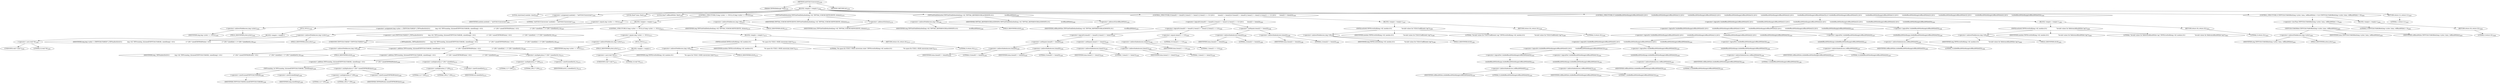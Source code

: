 digraph "initYCbCrConversion" {  
"59996" [label = <(METHOD,initYCbCrConversion)<SUB>2559</SUB>> ]
"59997" [label = <(PARAM,TIFFRGBAImage *img)<SUB>2559</SUB>> ]
"59998" [label = <(BLOCK,&lt;empty&gt;,&lt;empty&gt;)<SUB>2560</SUB>> ]
"59999" [label = <(LOCAL,constchar[] module: char[])<SUB>2561</SUB>> ]
"60000" [label = <(&lt;operator&gt;.assignment,module[] = &quot;initYCbCrConversion&quot;)<SUB>2561</SUB>> ]
"60001" [label = <(IDENTIFIER,module,module[] = &quot;initYCbCrConversion&quot;)<SUB>2561</SUB>> ]
"60002" [label = <(LITERAL,&quot;initYCbCrConversion&quot;,module[] = &quot;initYCbCrConversion&quot;)<SUB>2561</SUB>> ]
"60003" [label = <(LOCAL,float* luma: float)<SUB>2563</SUB>> ]
"60004" [label = <(LOCAL,float* refBlackWhite: float)<SUB>2563</SUB>> ]
"60005" [label = <(CONTROL_STRUCTURE,if (img-&gt;ycbcr == NULL),if (img-&gt;ycbcr == NULL))<SUB>2565</SUB>> ]
"60006" [label = <(&lt;operator&gt;.equals,img-&gt;ycbcr == NULL)<SUB>2565</SUB>> ]
"60007" [label = <(&lt;operator&gt;.indirectFieldAccess,img-&gt;ycbcr)<SUB>2565</SUB>> ]
"60008" [label = <(IDENTIFIER,img,img-&gt;ycbcr == NULL)<SUB>2565</SUB>> ]
"60009" [label = <(FIELD_IDENTIFIER,ycbcr,ycbcr)<SUB>2565</SUB>> ]
"60010" [label = <(NULL,NULL)<SUB>2565</SUB>> ]
"60011" [label = <(BLOCK,&lt;empty&gt;,&lt;empty&gt;)> ]
"60012" [label = <(&lt;operator&gt;.cast,(void *)0)<SUB>2565</SUB>> ]
"60013" [label = <(UNKNOWN,void *,void *)<SUB>2565</SUB>> ]
"60014" [label = <(LITERAL,0,(void *)0)<SUB>2565</SUB>> ]
"60015" [label = <(BLOCK,&lt;empty&gt;,&lt;empty&gt;)<SUB>2566</SUB>> ]
"60016" [label = <(&lt;operator&gt;.assignment,img-&gt;ycbcr = (TIFFYCbCrToRGB *)_TIFFmallocExt(\012            img-&gt;tif, TIFFroundup_32(sizeof(TIFFYCbCrToRGB), sizeof(long)) +\012                          4 * 256 * sizeof(TIFFRGBValue) +\012                          2 * 256 * sizeof(int) + 3 * 256 * sizeof(int32_t)))<SUB>2567</SUB>> ]
"60017" [label = <(&lt;operator&gt;.indirectFieldAccess,img-&gt;ycbcr)<SUB>2567</SUB>> ]
"60018" [label = <(IDENTIFIER,img,img-&gt;ycbcr = (TIFFYCbCrToRGB *)_TIFFmallocExt(\012            img-&gt;tif, TIFFroundup_32(sizeof(TIFFYCbCrToRGB), sizeof(long)) +\012                          4 * 256 * sizeof(TIFFRGBValue) +\012                          2 * 256 * sizeof(int) + 3 * 256 * sizeof(int32_t)))<SUB>2567</SUB>> ]
"60019" [label = <(FIELD_IDENTIFIER,ycbcr,ycbcr)<SUB>2567</SUB>> ]
"60020" [label = <(&lt;operator&gt;.cast,(TIFFYCbCrToRGB *)_TIFFmallocExt(\012            img-&gt;tif, TIFFroundup_32(sizeof(TIFFYCbCrToRGB), sizeof(long)) +\012                          4 * 256 * sizeof(TIFFRGBValue) +\012                          2 * 256 * sizeof(int) + 3 * 256 * sizeof(int32_t)))<SUB>2567</SUB>> ]
"60021" [label = <(UNKNOWN,TIFFYCbCrToRGB *,TIFFYCbCrToRGB *)<SUB>2567</SUB>> ]
"60022" [label = <(_TIFFmallocExt,_TIFFmallocExt(\012            img-&gt;tif, TIFFroundup_32(sizeof(TIFFYCbCrToRGB), sizeof(long)) +\012                          4 * 256 * sizeof(TIFFRGBValue) +\012                          2 * 256 * sizeof(int) + 3 * 256 * sizeof(int32_t)))<SUB>2567</SUB>> ]
"60023" [label = <(&lt;operator&gt;.indirectFieldAccess,img-&gt;tif)<SUB>2568</SUB>> ]
"60024" [label = <(IDENTIFIER,img,_TIFFmallocExt(\012            img-&gt;tif, TIFFroundup_32(sizeof(TIFFYCbCrToRGB), sizeof(long)) +\012                          4 * 256 * sizeof(TIFFRGBValue) +\012                          2 * 256 * sizeof(int) + 3 * 256 * sizeof(int32_t)))<SUB>2568</SUB>> ]
"60025" [label = <(FIELD_IDENTIFIER,tif,tif)<SUB>2568</SUB>> ]
"60026" [label = <(&lt;operator&gt;.addition,TIFFroundup_32(sizeof(TIFFYCbCrToRGB), sizeof(long)) +\012                          4 * 256 * sizeof(TIFFRGBValue) +\012                          2 * 256 * sizeof(int) + 3 * 256 * sizeof(int32_t))<SUB>2568</SUB>> ]
"60027" [label = <(&lt;operator&gt;.addition,TIFFroundup_32(sizeof(TIFFYCbCrToRGB), sizeof(long)) +\012                          4 * 256 * sizeof(TIFFRGBValue) +\012                          2 * 256 * sizeof(int))<SUB>2568</SUB>> ]
"60028" [label = <(&lt;operator&gt;.addition,TIFFroundup_32(sizeof(TIFFYCbCrToRGB), sizeof(long)) +\012                          4 * 256 * sizeof(TIFFRGBValue))<SUB>2568</SUB>> ]
"60029" [label = <(TIFFroundup_32,TIFFroundup_32(sizeof(TIFFYCbCrToRGB), sizeof(long)))<SUB>2568</SUB>> ]
"60030" [label = <(&lt;operator&gt;.sizeOf,sizeof(TIFFYCbCrToRGB))<SUB>2568</SUB>> ]
"60031" [label = <(IDENTIFIER,TIFFYCbCrToRGB,sizeof(TIFFYCbCrToRGB))<SUB>2568</SUB>> ]
"60032" [label = <(&lt;operator&gt;.sizeOf,sizeof(long))<SUB>2568</SUB>> ]
"60033" [label = <(IDENTIFIER,long,sizeof(long))<SUB>2568</SUB>> ]
"60034" [label = <(&lt;operator&gt;.multiplication,4 * 256 * sizeof(TIFFRGBValue))<SUB>2569</SUB>> ]
"60035" [label = <(&lt;operator&gt;.multiplication,4 * 256)<SUB>2569</SUB>> ]
"60036" [label = <(LITERAL,4,4 * 256)<SUB>2569</SUB>> ]
"60037" [label = <(LITERAL,256,4 * 256)<SUB>2569</SUB>> ]
"60038" [label = <(&lt;operator&gt;.sizeOf,sizeof(TIFFRGBValue))<SUB>2569</SUB>> ]
"60039" [label = <(IDENTIFIER,TIFFRGBValue,sizeof(TIFFRGBValue))<SUB>2569</SUB>> ]
"60040" [label = <(&lt;operator&gt;.multiplication,2 * 256 * sizeof(int))<SUB>2570</SUB>> ]
"60041" [label = <(&lt;operator&gt;.multiplication,2 * 256)<SUB>2570</SUB>> ]
"60042" [label = <(LITERAL,2,2 * 256)<SUB>2570</SUB>> ]
"60043" [label = <(LITERAL,256,2 * 256)<SUB>2570</SUB>> ]
"60044" [label = <(&lt;operator&gt;.sizeOf,sizeof(int))<SUB>2570</SUB>> ]
"60045" [label = <(IDENTIFIER,int,sizeof(int))<SUB>2570</SUB>> ]
"60046" [label = <(&lt;operator&gt;.multiplication,3 * 256 * sizeof(int32_t))<SUB>2570</SUB>> ]
"60047" [label = <(&lt;operator&gt;.multiplication,3 * 256)<SUB>2570</SUB>> ]
"60048" [label = <(LITERAL,3,3 * 256)<SUB>2570</SUB>> ]
"60049" [label = <(LITERAL,256,3 * 256)<SUB>2570</SUB>> ]
"60050" [label = <(&lt;operator&gt;.sizeOf,sizeof(int32_t))<SUB>2570</SUB>> ]
"60051" [label = <(IDENTIFIER,int32_t,sizeof(int32_t))<SUB>2570</SUB>> ]
"60052" [label = <(CONTROL_STRUCTURE,if (img-&gt;ycbcr == NULL),if (img-&gt;ycbcr == NULL))<SUB>2571</SUB>> ]
"60053" [label = <(&lt;operator&gt;.equals,img-&gt;ycbcr == NULL)<SUB>2571</SUB>> ]
"60054" [label = <(&lt;operator&gt;.indirectFieldAccess,img-&gt;ycbcr)<SUB>2571</SUB>> ]
"60055" [label = <(IDENTIFIER,img,img-&gt;ycbcr == NULL)<SUB>2571</SUB>> ]
"60056" [label = <(FIELD_IDENTIFIER,ycbcr,ycbcr)<SUB>2571</SUB>> ]
"60057" [label = <(NULL,NULL)<SUB>2571</SUB>> ]
"60058" [label = <(BLOCK,&lt;empty&gt;,&lt;empty&gt;)> ]
"60059" [label = <(&lt;operator&gt;.cast,(void *)0)<SUB>2571</SUB>> ]
"60060" [label = <(UNKNOWN,void *,void *)<SUB>2571</SUB>> ]
"60061" [label = <(LITERAL,0,(void *)0)<SUB>2571</SUB>> ]
"60062" [label = <(BLOCK,&lt;empty&gt;,&lt;empty&gt;)<SUB>2572</SUB>> ]
"60063" [label = <(TIFFErrorExtR,TIFFErrorExtR(img-&gt;tif, module,\012                          &quot;No space for YCbCr-&gt;RGB conversion state&quot;))<SUB>2573</SUB>> ]
"60064" [label = <(&lt;operator&gt;.indirectFieldAccess,img-&gt;tif)<SUB>2573</SUB>> ]
"60065" [label = <(IDENTIFIER,img,TIFFErrorExtR(img-&gt;tif, module,\012                          &quot;No space for YCbCr-&gt;RGB conversion state&quot;))<SUB>2573</SUB>> ]
"60066" [label = <(FIELD_IDENTIFIER,tif,tif)<SUB>2573</SUB>> ]
"60067" [label = <(IDENTIFIER,module,TIFFErrorExtR(img-&gt;tif, module,\012                          &quot;No space for YCbCr-&gt;RGB conversion state&quot;))<SUB>2573</SUB>> ]
"60068" [label = <(LITERAL,&quot;No space for YCbCr-&gt;RGB conversion state&quot;,TIFFErrorExtR(img-&gt;tif, module,\012                          &quot;No space for YCbCr-&gt;RGB conversion state&quot;))<SUB>2574</SUB>> ]
"60069" [label = <(RETURN,return (0);,return (0);)<SUB>2575</SUB>> ]
"60070" [label = <(LITERAL,0,return (0);)<SUB>2575</SUB>> ]
"60071" [label = <(TIFFGetFieldDefaulted,TIFFGetFieldDefaulted(img-&gt;tif, TIFFTAG_YCBCRCOEFFICIENTS, &amp;luma))<SUB>2579</SUB>> ]
"60072" [label = <(&lt;operator&gt;.indirectFieldAccess,img-&gt;tif)<SUB>2579</SUB>> ]
"60073" [label = <(IDENTIFIER,img,TIFFGetFieldDefaulted(img-&gt;tif, TIFFTAG_YCBCRCOEFFICIENTS, &amp;luma))<SUB>2579</SUB>> ]
"60074" [label = <(FIELD_IDENTIFIER,tif,tif)<SUB>2579</SUB>> ]
"60075" [label = <(IDENTIFIER,TIFFTAG_YCBCRCOEFFICIENTS,TIFFGetFieldDefaulted(img-&gt;tif, TIFFTAG_YCBCRCOEFFICIENTS, &amp;luma))<SUB>2579</SUB>> ]
"60076" [label = <(&lt;operator&gt;.addressOf,&amp;luma)<SUB>2579</SUB>> ]
"60077" [label = <(IDENTIFIER,luma,TIFFGetFieldDefaulted(img-&gt;tif, TIFFTAG_YCBCRCOEFFICIENTS, &amp;luma))<SUB>2579</SUB>> ]
"60078" [label = <(TIFFGetFieldDefaulted,TIFFGetFieldDefaulted(img-&gt;tif, TIFFTAG_REFERENCEBLACKWHITE,\012                          &amp;refBlackWhite))<SUB>2580</SUB>> ]
"60079" [label = <(&lt;operator&gt;.indirectFieldAccess,img-&gt;tif)<SUB>2580</SUB>> ]
"60080" [label = <(IDENTIFIER,img,TIFFGetFieldDefaulted(img-&gt;tif, TIFFTAG_REFERENCEBLACKWHITE,\012                          &amp;refBlackWhite))<SUB>2580</SUB>> ]
"60081" [label = <(FIELD_IDENTIFIER,tif,tif)<SUB>2580</SUB>> ]
"60082" [label = <(IDENTIFIER,TIFFTAG_REFERENCEBLACKWHITE,TIFFGetFieldDefaulted(img-&gt;tif, TIFFTAG_REFERENCEBLACKWHITE,\012                          &amp;refBlackWhite))<SUB>2580</SUB>> ]
"60083" [label = <(&lt;operator&gt;.addressOf,&amp;refBlackWhite)<SUB>2581</SUB>> ]
"60084" [label = <(IDENTIFIER,refBlackWhite,TIFFGetFieldDefaulted(img-&gt;tif, TIFFTAG_REFERENCEBLACKWHITE,\012                          &amp;refBlackWhite))<SUB>2581</SUB>> ]
"60085" [label = <(CONTROL_STRUCTURE,if (luma[0] != luma[0] || luma[1] != luma[1] || luma[1] == 0.0 ||\012        luma[2] != luma[2]),if (luma[0] != luma[0] || luma[1] != luma[1] || luma[1] == 0.0 ||\012        luma[2] != luma[2]))<SUB>2585</SUB>> ]
"60086" [label = <(&lt;operator&gt;.logicalOr,luma[0] != luma[0] || luma[1] != luma[1] || luma[1] == 0.0 ||\012        luma[2] != luma[2])<SUB>2585</SUB>> ]
"60087" [label = <(&lt;operator&gt;.logicalOr,luma[0] != luma[0] || luma[1] != luma[1] || luma[1] == 0.0)<SUB>2585</SUB>> ]
"60088" [label = <(&lt;operator&gt;.logicalOr,luma[0] != luma[0] || luma[1] != luma[1])<SUB>2585</SUB>> ]
"60089" [label = <(&lt;operator&gt;.notEquals,luma[0] != luma[0])<SUB>2585</SUB>> ]
"60090" [label = <(&lt;operator&gt;.indirectIndexAccess,luma[0])<SUB>2585</SUB>> ]
"60091" [label = <(IDENTIFIER,luma,luma[0] != luma[0])<SUB>2585</SUB>> ]
"60092" [label = <(LITERAL,0,luma[0] != luma[0])<SUB>2585</SUB>> ]
"60093" [label = <(&lt;operator&gt;.indirectIndexAccess,luma[0])<SUB>2585</SUB>> ]
"60094" [label = <(IDENTIFIER,luma,luma[0] != luma[0])<SUB>2585</SUB>> ]
"60095" [label = <(LITERAL,0,luma[0] != luma[0])<SUB>2585</SUB>> ]
"60096" [label = <(&lt;operator&gt;.notEquals,luma[1] != luma[1])<SUB>2585</SUB>> ]
"60097" [label = <(&lt;operator&gt;.indirectIndexAccess,luma[1])<SUB>2585</SUB>> ]
"60098" [label = <(IDENTIFIER,luma,luma[1] != luma[1])<SUB>2585</SUB>> ]
"60099" [label = <(LITERAL,1,luma[1] != luma[1])<SUB>2585</SUB>> ]
"60100" [label = <(&lt;operator&gt;.indirectIndexAccess,luma[1])<SUB>2585</SUB>> ]
"60101" [label = <(IDENTIFIER,luma,luma[1] != luma[1])<SUB>2585</SUB>> ]
"60102" [label = <(LITERAL,1,luma[1] != luma[1])<SUB>2585</SUB>> ]
"60103" [label = <(&lt;operator&gt;.equals,luma[1] == 0.0)<SUB>2585</SUB>> ]
"60104" [label = <(&lt;operator&gt;.indirectIndexAccess,luma[1])<SUB>2585</SUB>> ]
"60105" [label = <(IDENTIFIER,luma,luma[1] == 0.0)<SUB>2585</SUB>> ]
"60106" [label = <(LITERAL,1,luma[1] == 0.0)<SUB>2585</SUB>> ]
"60107" [label = <(LITERAL,0.0,luma[1] == 0.0)<SUB>2585</SUB>> ]
"60108" [label = <(&lt;operator&gt;.notEquals,luma[2] != luma[2])<SUB>2586</SUB>> ]
"60109" [label = <(&lt;operator&gt;.indirectIndexAccess,luma[2])<SUB>2586</SUB>> ]
"60110" [label = <(IDENTIFIER,luma,luma[2] != luma[2])<SUB>2586</SUB>> ]
"60111" [label = <(LITERAL,2,luma[2] != luma[2])<SUB>2586</SUB>> ]
"60112" [label = <(&lt;operator&gt;.indirectIndexAccess,luma[2])<SUB>2586</SUB>> ]
"60113" [label = <(IDENTIFIER,luma,luma[2] != luma[2])<SUB>2586</SUB>> ]
"60114" [label = <(LITERAL,2,luma[2] != luma[2])<SUB>2586</SUB>> ]
"60115" [label = <(BLOCK,&lt;empty&gt;,&lt;empty&gt;)<SUB>2587</SUB>> ]
"60116" [label = <(TIFFErrorExtR,TIFFErrorExtR(img-&gt;tif, module,\012                      &quot;Invalid values for YCbCrCoefficients tag&quot;))<SUB>2588</SUB>> ]
"60117" [label = <(&lt;operator&gt;.indirectFieldAccess,img-&gt;tif)<SUB>2588</SUB>> ]
"60118" [label = <(IDENTIFIER,img,TIFFErrorExtR(img-&gt;tif, module,\012                      &quot;Invalid values for YCbCrCoefficients tag&quot;))<SUB>2588</SUB>> ]
"60119" [label = <(FIELD_IDENTIFIER,tif,tif)<SUB>2588</SUB>> ]
"60120" [label = <(IDENTIFIER,module,TIFFErrorExtR(img-&gt;tif, module,\012                      &quot;Invalid values for YCbCrCoefficients tag&quot;))<SUB>2588</SUB>> ]
"60121" [label = <(LITERAL,&quot;Invalid values for YCbCrCoefficients tag&quot;,TIFFErrorExtR(img-&gt;tif, module,\012                      &quot;Invalid values for YCbCrCoefficients tag&quot;))<SUB>2589</SUB>> ]
"60122" [label = <(RETURN,return (0);,return (0);)<SUB>2590</SUB>> ]
"60123" [label = <(LITERAL,0,return (0);)<SUB>2590</SUB>> ]
"60124" [label = <(CONTROL_STRUCTURE,if (!isInRefBlackWhiteRange(refBlackWhite[0]) ||\012        !isInRefBlackWhiteRange(refBlackWhite[1]) ||\012        !isInRefBlackWhiteRange(refBlackWhite[2]) ||\012        !isInRefBlackWhiteRange(refBlackWhite[3]) ||\012        !isInRefBlackWhiteRange(refBlackWhite[4]) ||\012        !isInRefBlackWhiteRange(refBlackWhite[5])),if (!isInRefBlackWhiteRange(refBlackWhite[0]) ||\012        !isInRefBlackWhiteRange(refBlackWhite[1]) ||\012        !isInRefBlackWhiteRange(refBlackWhite[2]) ||\012        !isInRefBlackWhiteRange(refBlackWhite[3]) ||\012        !isInRefBlackWhiteRange(refBlackWhite[4]) ||\012        !isInRefBlackWhiteRange(refBlackWhite[5])))<SUB>2593</SUB>> ]
"60125" [label = <(&lt;operator&gt;.logicalOr,!isInRefBlackWhiteRange(refBlackWhite[0]) ||\012        !isInRefBlackWhiteRange(refBlackWhite[1]) ||\012        !isInRefBlackWhiteRange(refBlackWhite[2]) ||\012        !isInRefBlackWhiteRange(refBlackWhite[3]) ||\012        !isInRefBlackWhiteRange(refBlackWhite[4]) ||\012        !isInRefBlackWhiteRange(refBlackWhite[5]))<SUB>2593</SUB>> ]
"60126" [label = <(&lt;operator&gt;.logicalOr,!isInRefBlackWhiteRange(refBlackWhite[0]) ||\012        !isInRefBlackWhiteRange(refBlackWhite[1]) ||\012        !isInRefBlackWhiteRange(refBlackWhite[2]) ||\012        !isInRefBlackWhiteRange(refBlackWhite[3]) ||\012        !isInRefBlackWhiteRange(refBlackWhite[4]))<SUB>2593</SUB>> ]
"60127" [label = <(&lt;operator&gt;.logicalOr,!isInRefBlackWhiteRange(refBlackWhite[0]) ||\012        !isInRefBlackWhiteRange(refBlackWhite[1]) ||\012        !isInRefBlackWhiteRange(refBlackWhite[2]) ||\012        !isInRefBlackWhiteRange(refBlackWhite[3]))<SUB>2593</SUB>> ]
"60128" [label = <(&lt;operator&gt;.logicalOr,!isInRefBlackWhiteRange(refBlackWhite[0]) ||\012        !isInRefBlackWhiteRange(refBlackWhite[1]) ||\012        !isInRefBlackWhiteRange(refBlackWhite[2]))<SUB>2593</SUB>> ]
"60129" [label = <(&lt;operator&gt;.logicalOr,!isInRefBlackWhiteRange(refBlackWhite[0]) ||\012        !isInRefBlackWhiteRange(refBlackWhite[1]))<SUB>2593</SUB>> ]
"60130" [label = <(&lt;operator&gt;.logicalNot,!isInRefBlackWhiteRange(refBlackWhite[0]))<SUB>2593</SUB>> ]
"60131" [label = <(isInRefBlackWhiteRange,isInRefBlackWhiteRange(refBlackWhite[0]))<SUB>2593</SUB>> ]
"60132" [label = <(&lt;operator&gt;.indirectIndexAccess,refBlackWhite[0])<SUB>2593</SUB>> ]
"60133" [label = <(IDENTIFIER,refBlackWhite,isInRefBlackWhiteRange(refBlackWhite[0]))<SUB>2593</SUB>> ]
"60134" [label = <(LITERAL,0,isInRefBlackWhiteRange(refBlackWhite[0]))<SUB>2593</SUB>> ]
"60135" [label = <(&lt;operator&gt;.logicalNot,!isInRefBlackWhiteRange(refBlackWhite[1]))<SUB>2594</SUB>> ]
"60136" [label = <(isInRefBlackWhiteRange,isInRefBlackWhiteRange(refBlackWhite[1]))<SUB>2594</SUB>> ]
"60137" [label = <(&lt;operator&gt;.indirectIndexAccess,refBlackWhite[1])<SUB>2594</SUB>> ]
"60138" [label = <(IDENTIFIER,refBlackWhite,isInRefBlackWhiteRange(refBlackWhite[1]))<SUB>2594</SUB>> ]
"60139" [label = <(LITERAL,1,isInRefBlackWhiteRange(refBlackWhite[1]))<SUB>2594</SUB>> ]
"60140" [label = <(&lt;operator&gt;.logicalNot,!isInRefBlackWhiteRange(refBlackWhite[2]))<SUB>2595</SUB>> ]
"60141" [label = <(isInRefBlackWhiteRange,isInRefBlackWhiteRange(refBlackWhite[2]))<SUB>2595</SUB>> ]
"60142" [label = <(&lt;operator&gt;.indirectIndexAccess,refBlackWhite[2])<SUB>2595</SUB>> ]
"60143" [label = <(IDENTIFIER,refBlackWhite,isInRefBlackWhiteRange(refBlackWhite[2]))<SUB>2595</SUB>> ]
"60144" [label = <(LITERAL,2,isInRefBlackWhiteRange(refBlackWhite[2]))<SUB>2595</SUB>> ]
"60145" [label = <(&lt;operator&gt;.logicalNot,!isInRefBlackWhiteRange(refBlackWhite[3]))<SUB>2596</SUB>> ]
"60146" [label = <(isInRefBlackWhiteRange,isInRefBlackWhiteRange(refBlackWhite[3]))<SUB>2596</SUB>> ]
"60147" [label = <(&lt;operator&gt;.indirectIndexAccess,refBlackWhite[3])<SUB>2596</SUB>> ]
"60148" [label = <(IDENTIFIER,refBlackWhite,isInRefBlackWhiteRange(refBlackWhite[3]))<SUB>2596</SUB>> ]
"60149" [label = <(LITERAL,3,isInRefBlackWhiteRange(refBlackWhite[3]))<SUB>2596</SUB>> ]
"60150" [label = <(&lt;operator&gt;.logicalNot,!isInRefBlackWhiteRange(refBlackWhite[4]))<SUB>2597</SUB>> ]
"60151" [label = <(isInRefBlackWhiteRange,isInRefBlackWhiteRange(refBlackWhite[4]))<SUB>2597</SUB>> ]
"60152" [label = <(&lt;operator&gt;.indirectIndexAccess,refBlackWhite[4])<SUB>2597</SUB>> ]
"60153" [label = <(IDENTIFIER,refBlackWhite,isInRefBlackWhiteRange(refBlackWhite[4]))<SUB>2597</SUB>> ]
"60154" [label = <(LITERAL,4,isInRefBlackWhiteRange(refBlackWhite[4]))<SUB>2597</SUB>> ]
"60155" [label = <(&lt;operator&gt;.logicalNot,!isInRefBlackWhiteRange(refBlackWhite[5]))<SUB>2598</SUB>> ]
"60156" [label = <(isInRefBlackWhiteRange,isInRefBlackWhiteRange(refBlackWhite[5]))<SUB>2598</SUB>> ]
"60157" [label = <(&lt;operator&gt;.indirectIndexAccess,refBlackWhite[5])<SUB>2598</SUB>> ]
"60158" [label = <(IDENTIFIER,refBlackWhite,isInRefBlackWhiteRange(refBlackWhite[5]))<SUB>2598</SUB>> ]
"60159" [label = <(LITERAL,5,isInRefBlackWhiteRange(refBlackWhite[5]))<SUB>2598</SUB>> ]
"60160" [label = <(BLOCK,&lt;empty&gt;,&lt;empty&gt;)<SUB>2599</SUB>> ]
"60161" [label = <(TIFFErrorExtR,TIFFErrorExtR(img-&gt;tif, module,\012                      &quot;Invalid values for ReferenceBlackWhite tag&quot;))<SUB>2600</SUB>> ]
"60162" [label = <(&lt;operator&gt;.indirectFieldAccess,img-&gt;tif)<SUB>2600</SUB>> ]
"60163" [label = <(IDENTIFIER,img,TIFFErrorExtR(img-&gt;tif, module,\012                      &quot;Invalid values for ReferenceBlackWhite tag&quot;))<SUB>2600</SUB>> ]
"60164" [label = <(FIELD_IDENTIFIER,tif,tif)<SUB>2600</SUB>> ]
"60165" [label = <(IDENTIFIER,module,TIFFErrorExtR(img-&gt;tif, module,\012                      &quot;Invalid values for ReferenceBlackWhite tag&quot;))<SUB>2600</SUB>> ]
"60166" [label = <(LITERAL,&quot;Invalid values for ReferenceBlackWhite tag&quot;,TIFFErrorExtR(img-&gt;tif, module,\012                      &quot;Invalid values for ReferenceBlackWhite tag&quot;))<SUB>2601</SUB>> ]
"60167" [label = <(RETURN,return (0);,return (0);)<SUB>2602</SUB>> ]
"60168" [label = <(LITERAL,0,return (0);)<SUB>2602</SUB>> ]
"60169" [label = <(CONTROL_STRUCTURE,if (TIFFYCbCrToRGBInit(img-&gt;ycbcr, luma, refBlackWhite) &lt; 0),if (TIFFYCbCrToRGBInit(img-&gt;ycbcr, luma, refBlackWhite) &lt; 0))<SUB>2605</SUB>> ]
"60170" [label = <(&lt;operator&gt;.lessThan,TIFFYCbCrToRGBInit(img-&gt;ycbcr, luma, refBlackWhite) &lt; 0)<SUB>2605</SUB>> ]
"60171" [label = <(TIFFYCbCrToRGBInit,TIFFYCbCrToRGBInit(img-&gt;ycbcr, luma, refBlackWhite))<SUB>2605</SUB>> ]
"60172" [label = <(&lt;operator&gt;.indirectFieldAccess,img-&gt;ycbcr)<SUB>2605</SUB>> ]
"60173" [label = <(IDENTIFIER,img,TIFFYCbCrToRGBInit(img-&gt;ycbcr, luma, refBlackWhite))<SUB>2605</SUB>> ]
"60174" [label = <(FIELD_IDENTIFIER,ycbcr,ycbcr)<SUB>2605</SUB>> ]
"60175" [label = <(IDENTIFIER,luma,TIFFYCbCrToRGBInit(img-&gt;ycbcr, luma, refBlackWhite))<SUB>2605</SUB>> ]
"60176" [label = <(IDENTIFIER,refBlackWhite,TIFFYCbCrToRGBInit(img-&gt;ycbcr, luma, refBlackWhite))<SUB>2605</SUB>> ]
"60177" [label = <(LITERAL,0,TIFFYCbCrToRGBInit(img-&gt;ycbcr, luma, refBlackWhite) &lt; 0)<SUB>2605</SUB>> ]
"60178" [label = <(BLOCK,&lt;empty&gt;,&lt;empty&gt;)<SUB>2606</SUB>> ]
"60179" [label = <(RETURN,return (0);,return (0);)<SUB>2606</SUB>> ]
"60180" [label = <(LITERAL,0,return (0);)<SUB>2606</SUB>> ]
"60181" [label = <(RETURN,return (1);,return (1);)<SUB>2607</SUB>> ]
"60182" [label = <(LITERAL,1,return (1);)<SUB>2607</SUB>> ]
"60183" [label = <(METHOD_RETURN,int)<SUB>2559</SUB>> ]
  "59996" -> "59997" 
  "59996" -> "59998" 
  "59996" -> "60183" 
  "59998" -> "59999" 
  "59998" -> "60000" 
  "59998" -> "60003" 
  "59998" -> "60004" 
  "59998" -> "60005" 
  "59998" -> "60071" 
  "59998" -> "60078" 
  "59998" -> "60085" 
  "59998" -> "60124" 
  "59998" -> "60169" 
  "59998" -> "60181" 
  "60000" -> "60001" 
  "60000" -> "60002" 
  "60005" -> "60006" 
  "60005" -> "60015" 
  "60006" -> "60007" 
  "60006" -> "60010" 
  "60007" -> "60008" 
  "60007" -> "60009" 
  "60010" -> "60011" 
  "60011" -> "60012" 
  "60012" -> "60013" 
  "60012" -> "60014" 
  "60015" -> "60016" 
  "60015" -> "60052" 
  "60016" -> "60017" 
  "60016" -> "60020" 
  "60017" -> "60018" 
  "60017" -> "60019" 
  "60020" -> "60021" 
  "60020" -> "60022" 
  "60022" -> "60023" 
  "60022" -> "60026" 
  "60023" -> "60024" 
  "60023" -> "60025" 
  "60026" -> "60027" 
  "60026" -> "60046" 
  "60027" -> "60028" 
  "60027" -> "60040" 
  "60028" -> "60029" 
  "60028" -> "60034" 
  "60029" -> "60030" 
  "60029" -> "60032" 
  "60030" -> "60031" 
  "60032" -> "60033" 
  "60034" -> "60035" 
  "60034" -> "60038" 
  "60035" -> "60036" 
  "60035" -> "60037" 
  "60038" -> "60039" 
  "60040" -> "60041" 
  "60040" -> "60044" 
  "60041" -> "60042" 
  "60041" -> "60043" 
  "60044" -> "60045" 
  "60046" -> "60047" 
  "60046" -> "60050" 
  "60047" -> "60048" 
  "60047" -> "60049" 
  "60050" -> "60051" 
  "60052" -> "60053" 
  "60052" -> "60062" 
  "60053" -> "60054" 
  "60053" -> "60057" 
  "60054" -> "60055" 
  "60054" -> "60056" 
  "60057" -> "60058" 
  "60058" -> "60059" 
  "60059" -> "60060" 
  "60059" -> "60061" 
  "60062" -> "60063" 
  "60062" -> "60069" 
  "60063" -> "60064" 
  "60063" -> "60067" 
  "60063" -> "60068" 
  "60064" -> "60065" 
  "60064" -> "60066" 
  "60069" -> "60070" 
  "60071" -> "60072" 
  "60071" -> "60075" 
  "60071" -> "60076" 
  "60072" -> "60073" 
  "60072" -> "60074" 
  "60076" -> "60077" 
  "60078" -> "60079" 
  "60078" -> "60082" 
  "60078" -> "60083" 
  "60079" -> "60080" 
  "60079" -> "60081" 
  "60083" -> "60084" 
  "60085" -> "60086" 
  "60085" -> "60115" 
  "60086" -> "60087" 
  "60086" -> "60108" 
  "60087" -> "60088" 
  "60087" -> "60103" 
  "60088" -> "60089" 
  "60088" -> "60096" 
  "60089" -> "60090" 
  "60089" -> "60093" 
  "60090" -> "60091" 
  "60090" -> "60092" 
  "60093" -> "60094" 
  "60093" -> "60095" 
  "60096" -> "60097" 
  "60096" -> "60100" 
  "60097" -> "60098" 
  "60097" -> "60099" 
  "60100" -> "60101" 
  "60100" -> "60102" 
  "60103" -> "60104" 
  "60103" -> "60107" 
  "60104" -> "60105" 
  "60104" -> "60106" 
  "60108" -> "60109" 
  "60108" -> "60112" 
  "60109" -> "60110" 
  "60109" -> "60111" 
  "60112" -> "60113" 
  "60112" -> "60114" 
  "60115" -> "60116" 
  "60115" -> "60122" 
  "60116" -> "60117" 
  "60116" -> "60120" 
  "60116" -> "60121" 
  "60117" -> "60118" 
  "60117" -> "60119" 
  "60122" -> "60123" 
  "60124" -> "60125" 
  "60124" -> "60160" 
  "60125" -> "60126" 
  "60125" -> "60155" 
  "60126" -> "60127" 
  "60126" -> "60150" 
  "60127" -> "60128" 
  "60127" -> "60145" 
  "60128" -> "60129" 
  "60128" -> "60140" 
  "60129" -> "60130" 
  "60129" -> "60135" 
  "60130" -> "60131" 
  "60131" -> "60132" 
  "60132" -> "60133" 
  "60132" -> "60134" 
  "60135" -> "60136" 
  "60136" -> "60137" 
  "60137" -> "60138" 
  "60137" -> "60139" 
  "60140" -> "60141" 
  "60141" -> "60142" 
  "60142" -> "60143" 
  "60142" -> "60144" 
  "60145" -> "60146" 
  "60146" -> "60147" 
  "60147" -> "60148" 
  "60147" -> "60149" 
  "60150" -> "60151" 
  "60151" -> "60152" 
  "60152" -> "60153" 
  "60152" -> "60154" 
  "60155" -> "60156" 
  "60156" -> "60157" 
  "60157" -> "60158" 
  "60157" -> "60159" 
  "60160" -> "60161" 
  "60160" -> "60167" 
  "60161" -> "60162" 
  "60161" -> "60165" 
  "60161" -> "60166" 
  "60162" -> "60163" 
  "60162" -> "60164" 
  "60167" -> "60168" 
  "60169" -> "60170" 
  "60169" -> "60178" 
  "60170" -> "60171" 
  "60170" -> "60177" 
  "60171" -> "60172" 
  "60171" -> "60175" 
  "60171" -> "60176" 
  "60172" -> "60173" 
  "60172" -> "60174" 
  "60178" -> "60179" 
  "60179" -> "60180" 
  "60181" -> "60182" 
}
